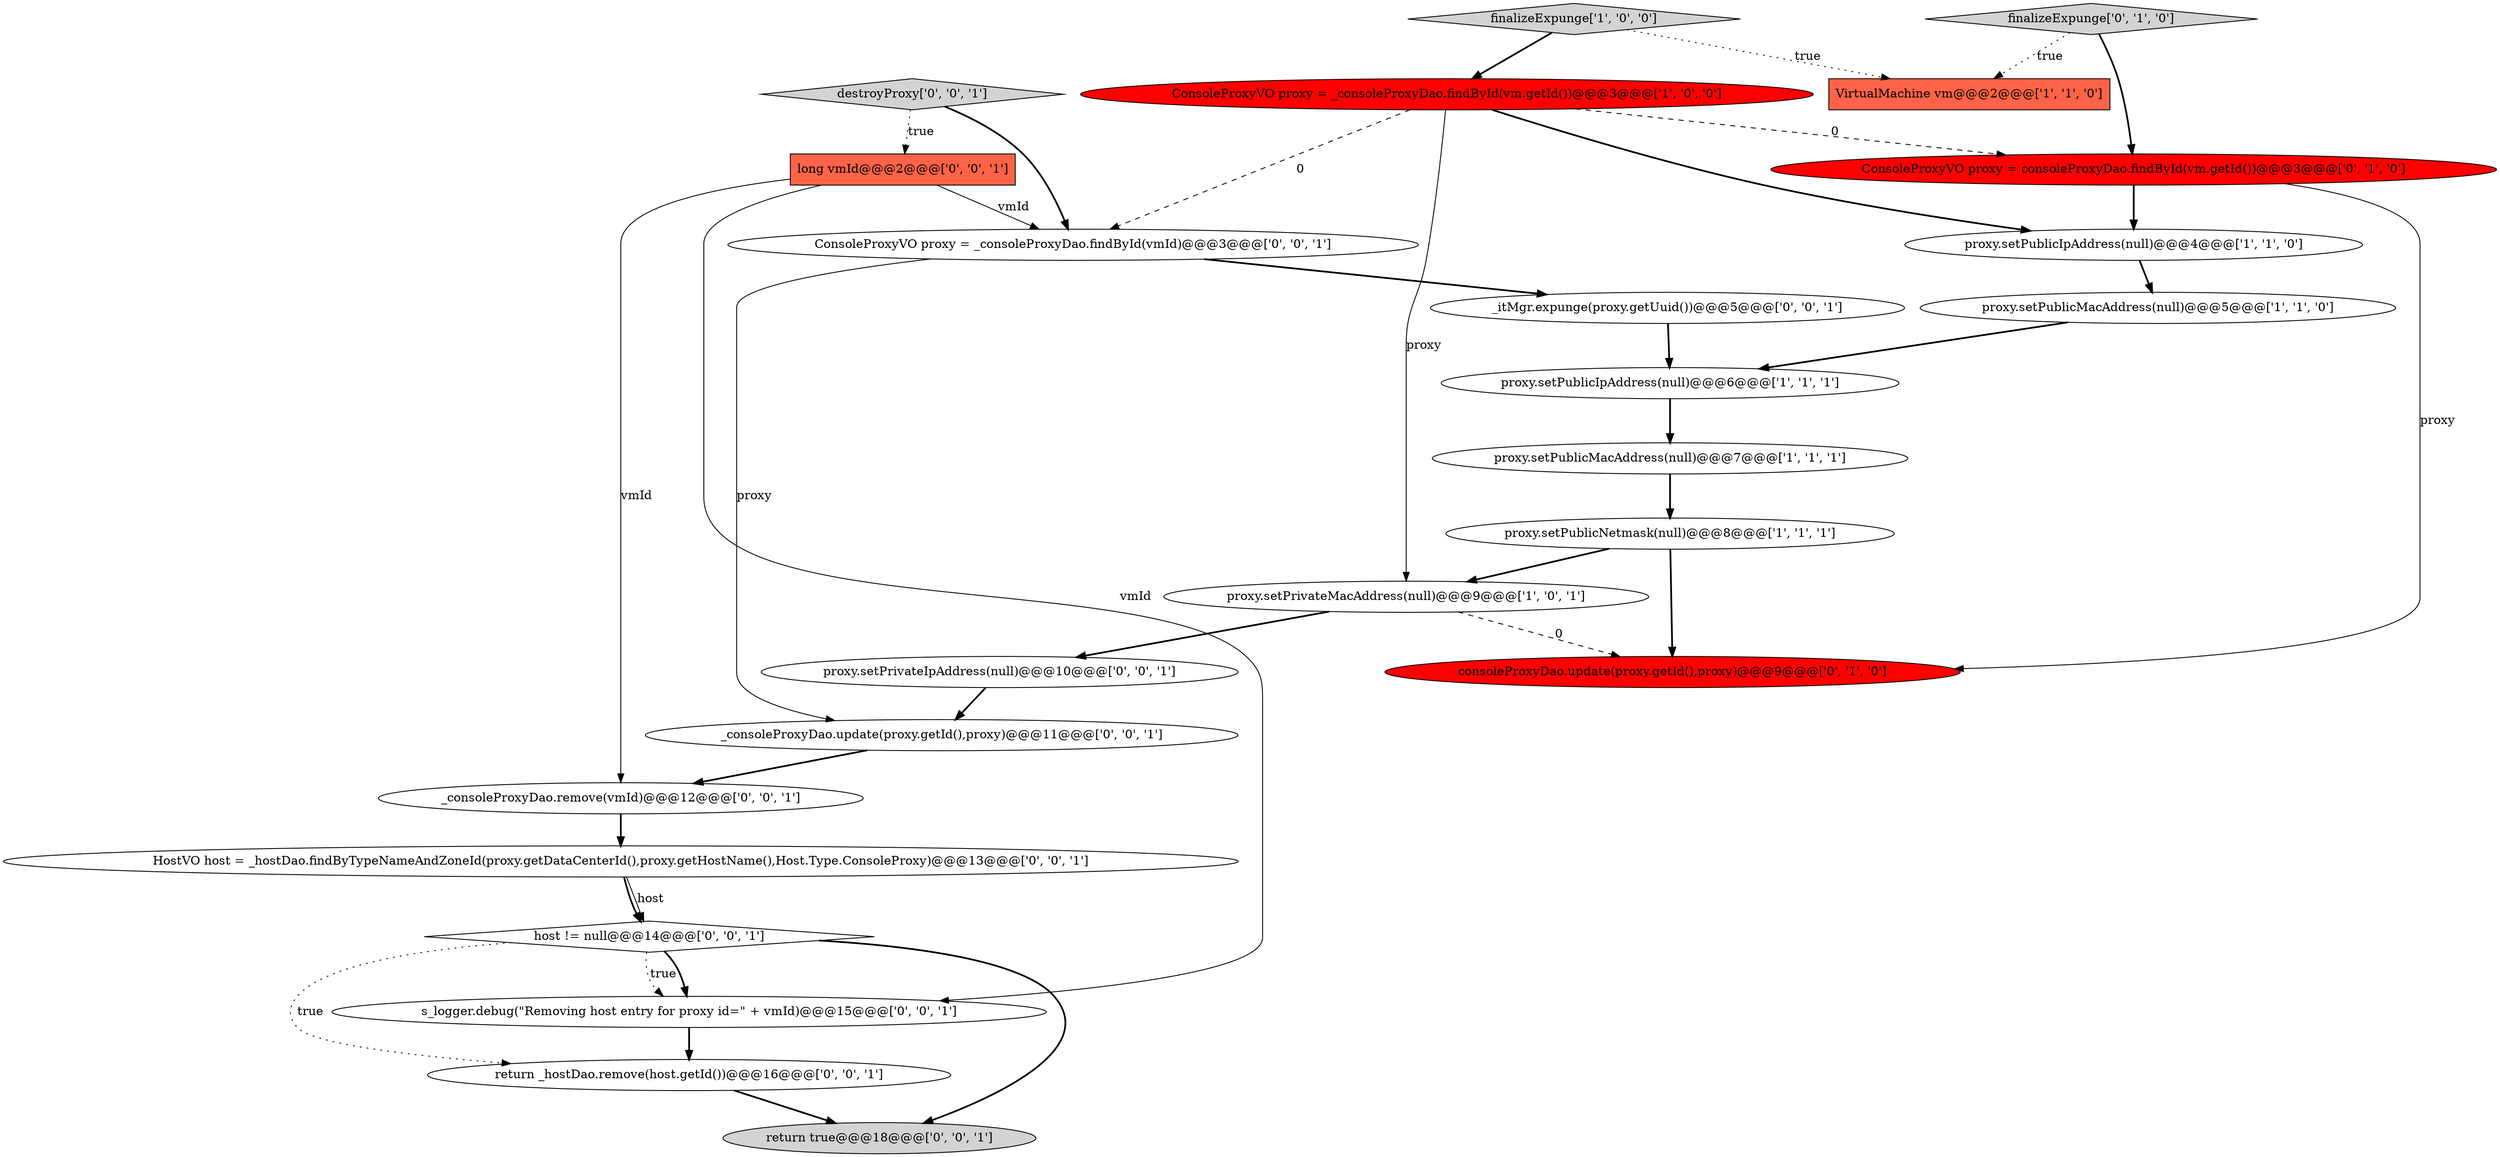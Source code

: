 digraph {
19 [style = filled, label = "destroyProxy['0', '0', '1']", fillcolor = lightgray, shape = diamond image = "AAA0AAABBB3BBB"];
7 [style = filled, label = "proxy.setPublicIpAddress(null)@@@4@@@['1', '1', '0']", fillcolor = white, shape = ellipse image = "AAA0AAABBB1BBB"];
9 [style = filled, label = "finalizeExpunge['0', '1', '0']", fillcolor = lightgray, shape = diamond image = "AAA0AAABBB2BBB"];
3 [style = filled, label = "VirtualMachine vm@@@2@@@['1', '1', '0']", fillcolor = tomato, shape = box image = "AAA0AAABBB1BBB"];
6 [style = filled, label = "proxy.setPrivateMacAddress(null)@@@9@@@['1', '0', '1']", fillcolor = white, shape = ellipse image = "AAA0AAABBB1BBB"];
20 [style = filled, label = "HostVO host = _hostDao.findByTypeNameAndZoneId(proxy.getDataCenterId(),proxy.getHostName(),Host.Type.ConsoleProxy)@@@13@@@['0', '0', '1']", fillcolor = white, shape = ellipse image = "AAA0AAABBB3BBB"];
11 [style = filled, label = "consoleProxyDao.update(proxy.getId(),proxy)@@@9@@@['0', '1', '0']", fillcolor = red, shape = ellipse image = "AAA1AAABBB2BBB"];
18 [style = filled, label = "_itMgr.expunge(proxy.getUuid())@@@5@@@['0', '0', '1']", fillcolor = white, shape = ellipse image = "AAA0AAABBB3BBB"];
16 [style = filled, label = "ConsoleProxyVO proxy = _consoleProxyDao.findById(vmId)@@@3@@@['0', '0', '1']", fillcolor = white, shape = ellipse image = "AAA0AAABBB3BBB"];
0 [style = filled, label = "ConsoleProxyVO proxy = _consoleProxyDao.findById(vm.getId())@@@3@@@['1', '0', '0']", fillcolor = red, shape = ellipse image = "AAA1AAABBB1BBB"];
4 [style = filled, label = "proxy.setPublicIpAddress(null)@@@6@@@['1', '1', '1']", fillcolor = white, shape = ellipse image = "AAA0AAABBB1BBB"];
21 [style = filled, label = "return true@@@18@@@['0', '0', '1']", fillcolor = lightgray, shape = ellipse image = "AAA0AAABBB3BBB"];
10 [style = filled, label = "ConsoleProxyVO proxy = consoleProxyDao.findById(vm.getId())@@@3@@@['0', '1', '0']", fillcolor = red, shape = ellipse image = "AAA1AAABBB2BBB"];
13 [style = filled, label = "return _hostDao.remove(host.getId())@@@16@@@['0', '0', '1']", fillcolor = white, shape = ellipse image = "AAA0AAABBB3BBB"];
14 [style = filled, label = "host != null@@@14@@@['0', '0', '1']", fillcolor = white, shape = diamond image = "AAA0AAABBB3BBB"];
2 [style = filled, label = "finalizeExpunge['1', '0', '0']", fillcolor = lightgray, shape = diamond image = "AAA0AAABBB1BBB"];
5 [style = filled, label = "proxy.setPublicMacAddress(null)@@@5@@@['1', '1', '0']", fillcolor = white, shape = ellipse image = "AAA0AAABBB1BBB"];
23 [style = filled, label = "_consoleProxyDao.update(proxy.getId(),proxy)@@@11@@@['0', '0', '1']", fillcolor = white, shape = ellipse image = "AAA0AAABBB3BBB"];
12 [style = filled, label = "_consoleProxyDao.remove(vmId)@@@12@@@['0', '0', '1']", fillcolor = white, shape = ellipse image = "AAA0AAABBB3BBB"];
22 [style = filled, label = "long vmId@@@2@@@['0', '0', '1']", fillcolor = tomato, shape = box image = "AAA0AAABBB3BBB"];
1 [style = filled, label = "proxy.setPublicMacAddress(null)@@@7@@@['1', '1', '1']", fillcolor = white, shape = ellipse image = "AAA0AAABBB1BBB"];
15 [style = filled, label = "s_logger.debug(\"Removing host entry for proxy id=\" + vmId)@@@15@@@['0', '0', '1']", fillcolor = white, shape = ellipse image = "AAA0AAABBB3BBB"];
17 [style = filled, label = "proxy.setPrivateIpAddress(null)@@@10@@@['0', '0', '1']", fillcolor = white, shape = ellipse image = "AAA0AAABBB3BBB"];
8 [style = filled, label = "proxy.setPublicNetmask(null)@@@8@@@['1', '1', '1']", fillcolor = white, shape = ellipse image = "AAA0AAABBB1BBB"];
2->3 [style = dotted, label="true"];
6->17 [style = bold, label=""];
15->13 [style = bold, label=""];
16->18 [style = bold, label=""];
1->8 [style = bold, label=""];
0->6 [style = solid, label="proxy"];
10->11 [style = solid, label="proxy"];
6->11 [style = dashed, label="0"];
0->16 [style = dashed, label="0"];
12->20 [style = bold, label=""];
8->6 [style = bold, label=""];
20->14 [style = bold, label=""];
9->10 [style = bold, label=""];
20->14 [style = solid, label="host"];
10->7 [style = bold, label=""];
17->23 [style = bold, label=""];
14->13 [style = dotted, label="true"];
0->10 [style = dashed, label="0"];
19->16 [style = bold, label=""];
0->7 [style = bold, label=""];
14->15 [style = dotted, label="true"];
22->15 [style = solid, label="vmId"];
7->5 [style = bold, label=""];
2->0 [style = bold, label=""];
18->4 [style = bold, label=""];
5->4 [style = bold, label=""];
16->23 [style = solid, label="proxy"];
19->22 [style = dotted, label="true"];
23->12 [style = bold, label=""];
4->1 [style = bold, label=""];
14->15 [style = bold, label=""];
9->3 [style = dotted, label="true"];
13->21 [style = bold, label=""];
8->11 [style = bold, label=""];
22->16 [style = solid, label="vmId"];
22->12 [style = solid, label="vmId"];
14->21 [style = bold, label=""];
}
